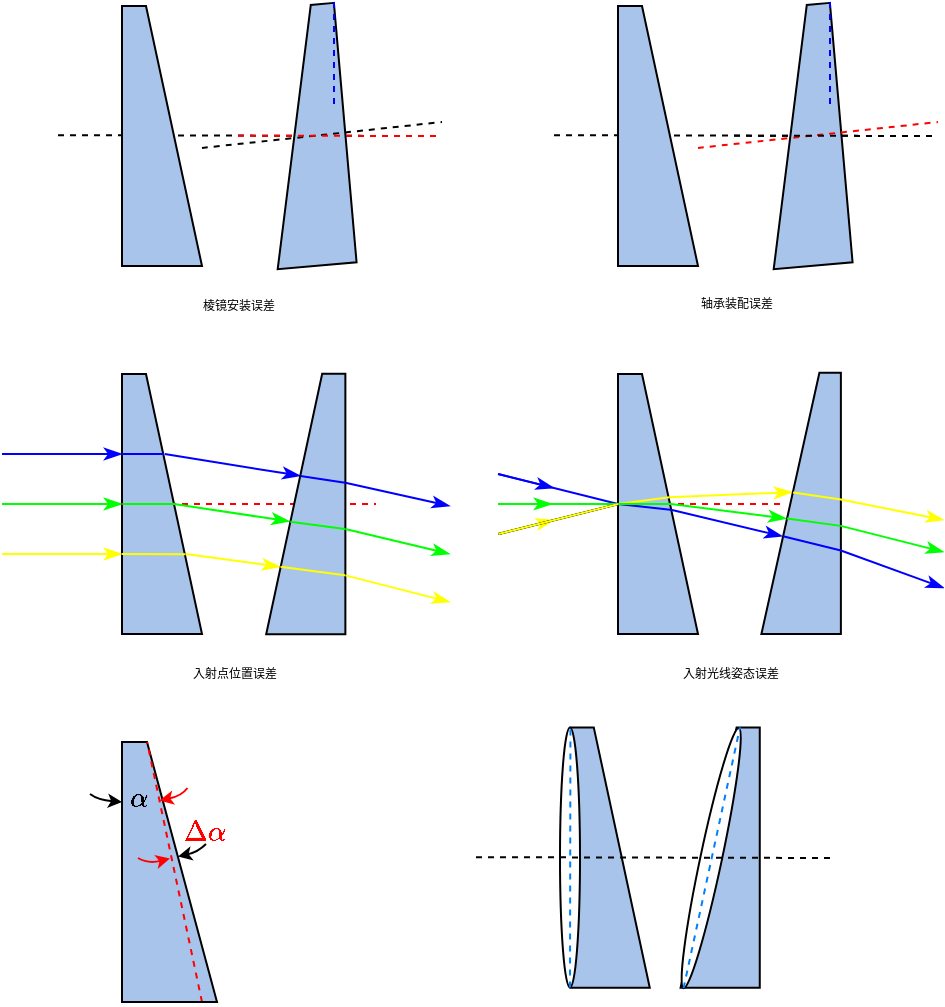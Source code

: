 <mxfile version="20.2.8" type="github">
  <diagram id="E9MvIbREFryEpwZpblNl" name="第 1 页">
    <mxGraphModel dx="404" dy="274" grid="1" gridSize="1" guides="1" tooltips="1" connect="1" arrows="1" fold="1" page="1" pageScale="1" pageWidth="827" pageHeight="1169" math="1" shadow="0">
      <root>
        <mxCell id="0" />
        <mxCell id="1" parent="0" />
        <mxCell id="FLT7gCXpaoDRiRNvlhls-10" value="" style="endArrow=none;dashed=1;html=1;rounded=0;" parent="1" edge="1">
          <mxGeometry width="50" height="50" relative="1" as="geometry">
            <mxPoint x="168" y="390.58" as="sourcePoint" />
            <mxPoint x="345" y="391" as="targetPoint" />
          </mxGeometry>
        </mxCell>
        <mxCell id="FLT7gCXpaoDRiRNvlhls-18" value="" style="shape=image;html=1;verticalAlign=top;verticalLabelPosition=bottom;labelBackgroundColor=#ffffff;imageAspect=0;aspect=fixed;image=https://cdn2.iconfinder.com/data/icons/font-awesome/1792/rotate-left-128.png;rounded=0;imageBackground=none;imageBorder=none;fontColor=#000000;perimeterSpacing=0;noLabel=0;direction=east;metaEdit=0;backgroundOutline=0;" parent="1" vertex="1">
          <mxGeometry x="324" y="379.19" width="23.63" height="23.63" as="geometry" />
        </mxCell>
        <mxCell id="FLT7gCXpaoDRiRNvlhls-52" value="" style="shape=manualInput;whiteSpace=wrap;html=1;rotation=90;size=28;rounded=0;fillColor=#A9C4EB;" parent="1" vertex="1">
          <mxGeometry x="155" y="555" width="130" height="40" as="geometry" />
        </mxCell>
        <mxCell id="FLT7gCXpaoDRiRNvlhls-71" value="" style="endArrow=none;dashed=1;html=1;rounded=0;strokeColor=#FF0000;" parent="1" edge="1">
          <mxGeometry width="50" height="50" relative="1" as="geometry">
            <mxPoint x="140" y="575" as="sourcePoint" />
            <mxPoint x="327" y="575" as="targetPoint" />
          </mxGeometry>
        </mxCell>
        <mxCell id="FLT7gCXpaoDRiRNvlhls-54" value="" style="endArrow=classicThin;html=1;rounded=0;fontFamily=微软雅黑;fontSize=6;fontColor=#000000;startSize=14;endSize=6;strokeColor=#00FF00;curved=1;entryX=0.5;entryY=1;entryDx=0;entryDy=0;endFill=1;" parent="1" target="FLT7gCXpaoDRiRNvlhls-52" edge="1">
          <mxGeometry width="50" height="50" relative="1" as="geometry">
            <mxPoint x="140" y="575" as="sourcePoint" />
            <mxPoint x="320" y="510" as="targetPoint" />
          </mxGeometry>
        </mxCell>
        <mxCell id="FLT7gCXpaoDRiRNvlhls-56" value="" style="endArrow=classicThin;html=1;rounded=0;fontFamily=微软雅黑;fontSize=6;fontColor=#000000;startSize=14;endSize=6;strokeColor=#0000FF;curved=1;entryX=0.5;entryY=1;entryDx=0;entryDy=0;endFill=1;" parent="1" edge="1">
          <mxGeometry width="50" height="50" relative="1" as="geometry">
            <mxPoint x="140" y="550" as="sourcePoint" />
            <mxPoint x="200" y="550" as="targetPoint" />
          </mxGeometry>
        </mxCell>
        <mxCell id="FLT7gCXpaoDRiRNvlhls-57" value="" style="endArrow=classicThin;html=1;rounded=0;fontFamily=微软雅黑;fontSize=6;fontColor=#000000;startSize=14;endSize=6;strokeColor=#FFFF00;curved=1;entryX=0.5;entryY=1;entryDx=0;entryDy=0;endFill=1;" parent="1" edge="1">
          <mxGeometry width="50" height="50" relative="1" as="geometry">
            <mxPoint x="140" y="600" as="sourcePoint" />
            <mxPoint x="200" y="600" as="targetPoint" />
          </mxGeometry>
        </mxCell>
        <mxCell id="FLT7gCXpaoDRiRNvlhls-66" value="" style="shape=manualInput;whiteSpace=wrap;html=1;rotation=90;size=28;rounded=0;fillColor=#A9C4EB;" parent="1" vertex="1">
          <mxGeometry x="403" y="555" width="130" height="40" as="geometry" />
        </mxCell>
        <mxCell id="FLT7gCXpaoDRiRNvlhls-72" value="" style="endArrow=classicThin;html=1;rounded=0;fontFamily=微软雅黑;fontSize=6;fontColor=#000000;startSize=14;endSize=6;strokeColor=#0000FF;curved=1;endFill=1;" parent="1" edge="1">
          <mxGeometry width="50" height="50" relative="1" as="geometry">
            <mxPoint x="388.1" y="560" as="sourcePoint" />
            <mxPoint x="416" y="567" as="targetPoint" />
          </mxGeometry>
        </mxCell>
        <mxCell id="FLT7gCXpaoDRiRNvlhls-73" value="" style="endArrow=none;html=1;rounded=0;fontFamily=微软雅黑;fontSize=6;fontColor=#000000;startSize=14;endSize=6;strokeColor=#0000FF;curved=1;exitX=0.5;exitY=1;exitDx=0;exitDy=0;" parent="1" source="FLT7gCXpaoDRiRNvlhls-66" edge="1">
          <mxGeometry width="50" height="50" relative="1" as="geometry">
            <mxPoint x="408" y="620" as="sourcePoint" />
            <mxPoint x="388" y="560" as="targetPoint" />
          </mxGeometry>
        </mxCell>
        <mxCell id="FLT7gCXpaoDRiRNvlhls-74" value="" style="endArrow=classicThin;html=1;rounded=0;fontFamily=微软雅黑;fontSize=6;fontColor=#000000;startSize=14;endSize=6;strokeColor=#FFFF00;curved=1;endFill=1;" parent="1" edge="1">
          <mxGeometry width="50" height="50" relative="1" as="geometry">
            <mxPoint x="388" y="590" as="sourcePoint" />
            <mxPoint x="416" y="583" as="targetPoint" />
          </mxGeometry>
        </mxCell>
        <mxCell id="FLT7gCXpaoDRiRNvlhls-75" value="" style="endArrow=none;html=1;rounded=0;fontFamily=微软雅黑;fontSize=6;fontColor=#000000;startSize=14;endSize=6;strokeColor=#000000;curved=1;exitX=0.5;exitY=1;exitDx=0;exitDy=0;" parent="1" edge="1">
          <mxGeometry width="50" height="50" relative="1" as="geometry">
            <mxPoint x="448.2" y="575.0" as="sourcePoint" />
            <mxPoint x="388.2" y="590" as="targetPoint" />
          </mxGeometry>
        </mxCell>
        <mxCell id="FLT7gCXpaoDRiRNvlhls-78" value="" style="endArrow=none;dashed=1;html=1;rounded=0;strokeColor=#FF0000;" parent="1" edge="1">
          <mxGeometry width="50" height="50" relative="1" as="geometry">
            <mxPoint x="388" y="574.94" as="sourcePoint" />
            <mxPoint x="531" y="575" as="targetPoint" />
          </mxGeometry>
        </mxCell>
        <mxCell id="FLT7gCXpaoDRiRNvlhls-76" value="" style="endArrow=none;html=1;rounded=0;fontFamily=微软雅黑;fontSize=6;fontColor=#000000;startSize=14;endSize=6;strokeColor=#00FF00;curved=1;exitX=0.5;exitY=1;exitDx=0;exitDy=0;" parent="1" source="FLT7gCXpaoDRiRNvlhls-66" edge="1">
          <mxGeometry width="50" height="50" relative="1" as="geometry">
            <mxPoint x="458" y="585" as="sourcePoint" />
            <mxPoint x="388" y="575" as="targetPoint" />
          </mxGeometry>
        </mxCell>
        <mxCell id="FLT7gCXpaoDRiRNvlhls-77" value="" style="endArrow=classicThin;html=1;rounded=0;fontFamily=微软雅黑;fontSize=6;fontColor=#000000;startSize=14;endSize=6;strokeColor=#00FF00;curved=1;endFill=1;" parent="1" edge="1">
          <mxGeometry width="50" height="50" relative="1" as="geometry">
            <mxPoint x="389.88" y="574.94" as="sourcePoint" />
            <mxPoint x="415" y="575" as="targetPoint" />
          </mxGeometry>
        </mxCell>
        <mxCell id="FLT7gCXpaoDRiRNvlhls-79" value="" style="endArrow=none;html=1;rounded=0;fontFamily=微软雅黑;fontSize=6;fontColor=#000000;startSize=14;endSize=6;strokeColor=#000000;curved=1;exitX=0.5;exitY=1;exitDx=0;exitDy=0;" parent="1" edge="1">
          <mxGeometry width="50" height="50" relative="1" as="geometry">
            <mxPoint x="448.2" y="575.0" as="sourcePoint" />
            <mxPoint x="388.2" y="590" as="targetPoint" />
          </mxGeometry>
        </mxCell>
        <mxCell id="FLT7gCXpaoDRiRNvlhls-80" value="" style="endArrow=none;html=1;rounded=0;fontFamily=微软雅黑;fontSize=6;fontColor=#000000;startSize=14;endSize=6;strokeColor=#FFFF00;curved=1;exitX=0.5;exitY=1;exitDx=0;exitDy=0;" parent="1" edge="1">
          <mxGeometry width="50" height="50" relative="1" as="geometry">
            <mxPoint x="448.2" y="575.0" as="sourcePoint" />
            <mxPoint x="388.2" y="590" as="targetPoint" />
          </mxGeometry>
        </mxCell>
        <mxCell id="FLT7gCXpaoDRiRNvlhls-81" value="" style="endArrow=none;html=1;rounded=0;fontFamily=微软雅黑;fontSize=6;fontColor=#000000;startSize=14;endSize=6;strokeColor=#FFFF00;curved=1;exitX=0.5;exitY=1;exitDx=0;exitDy=0;entryX=0.474;entryY=0.356;entryDx=0;entryDy=0;entryPerimeter=0;" parent="1" source="FLT7gCXpaoDRiRNvlhls-66" target="FLT7gCXpaoDRiRNvlhls-66" edge="1">
          <mxGeometry width="50" height="50" relative="1" as="geometry">
            <mxPoint x="485" y="582" as="sourcePoint" />
            <mxPoint x="504" y="558" as="targetPoint" />
          </mxGeometry>
        </mxCell>
        <mxCell id="FLT7gCXpaoDRiRNvlhls-82" value="" style="endArrow=none;html=1;rounded=0;fontFamily=微软雅黑;fontSize=6;fontColor=#000000;startSize=14;endSize=6;strokeColor=#0000FF;curved=1;exitX=0.523;exitY=0.318;exitDx=0;exitDy=0;entryX=0.5;entryY=1;entryDx=0;entryDy=0;exitPerimeter=0;" parent="1" source="FLT7gCXpaoDRiRNvlhls-66" target="FLT7gCXpaoDRiRNvlhls-66" edge="1">
          <mxGeometry width="50" height="50" relative="1" as="geometry">
            <mxPoint x="473.76" y="579.0" as="sourcePoint" />
            <mxPoint x="448.0" y="575.62" as="targetPoint" />
          </mxGeometry>
        </mxCell>
        <mxCell id="FLT7gCXpaoDRiRNvlhls-86" value="" style="endArrow=none;html=1;rounded=0;fontFamily=微软雅黑;fontSize=6;fontColor=#000000;startSize=14;endSize=6;strokeColor=#00FF00;curved=1;" parent="1" edge="1">
          <mxGeometry width="50" height="50" relative="1" as="geometry">
            <mxPoint x="448" y="574.98" as="sourcePoint" />
            <mxPoint x="475" y="574.98" as="targetPoint" />
          </mxGeometry>
        </mxCell>
        <mxCell id="FLT7gCXpaoDRiRNvlhls-87" value="" style="endArrow=classicThin;html=1;rounded=0;fontFamily=微软雅黑;fontSize=6;fontColor=#000000;startSize=6;endSize=6;strokeColor=#FFFF00;curved=1;exitX=0.474;exitY=0.356;exitDx=0;exitDy=0;exitPerimeter=0;endFill=1;entryX=0.457;entryY=0.387;entryDx=0;entryDy=0;entryPerimeter=0;" parent="1" source="FLT7gCXpaoDRiRNvlhls-66" target="EjsXjk1iRoXSMkVuqYEu-23" edge="1">
          <mxGeometry width="50" height="50" relative="1" as="geometry">
            <mxPoint x="474" y="571" as="sourcePoint" />
            <mxPoint x="514" y="570" as="targetPoint" />
          </mxGeometry>
        </mxCell>
        <mxCell id="FLT7gCXpaoDRiRNvlhls-88" value="" style="endArrow=classicThin;html=1;rounded=0;fontFamily=微软雅黑;fontSize=6;fontColor=#000000;startSize=6;endSize=6;strokeColor=#00FF00;curved=1;exitX=0.5;exitY=0.339;exitDx=0;exitDy=0;exitPerimeter=0;endFill=1;entryX=0.558;entryY=0.316;entryDx=0;entryDy=0;entryPerimeter=0;" parent="1" source="FLT7gCXpaoDRiRNvlhls-66" target="EjsXjk1iRoXSMkVuqYEu-23" edge="1">
          <mxGeometry width="50" height="50" relative="1" as="geometry">
            <mxPoint x="477" y="579" as="sourcePoint" />
            <mxPoint x="514" y="580" as="targetPoint" />
          </mxGeometry>
        </mxCell>
        <mxCell id="FLT7gCXpaoDRiRNvlhls-89" value="" style="endArrow=none;html=1;rounded=0;fontFamily=微软雅黑;fontSize=6;fontColor=#000000;startSize=6;endSize=6;strokeColor=#0000FF;curved=1;entryX=0.523;entryY=0.324;entryDx=0;entryDy=0;entryPerimeter=0;startArrow=classicThin;startFill=1;exitX=0.626;exitY=0.266;exitDx=0;exitDy=0;exitPerimeter=0;" parent="1" source="EjsXjk1iRoXSMkVuqYEu-23" target="FLT7gCXpaoDRiRNvlhls-66" edge="1">
          <mxGeometry width="50" height="50" relative="1" as="geometry">
            <mxPoint x="513" y="587" as="sourcePoint" />
            <mxPoint x="475" y="578" as="targetPoint" />
          </mxGeometry>
        </mxCell>
        <mxCell id="EjsXjk1iRoXSMkVuqYEu-2" value="" style="endArrow=none;html=1;startSize=6;strokeColor=#0000FF;rounded=0;" parent="1" edge="1">
          <mxGeometry width="50" height="50" relative="1" as="geometry">
            <mxPoint x="200" y="550" as="sourcePoint" />
            <mxPoint x="221" y="550" as="targetPoint" />
          </mxGeometry>
        </mxCell>
        <mxCell id="EjsXjk1iRoXSMkVuqYEu-3" value="" style="endArrow=none;html=1;startSize=6;strokeColor=#00FF00;rounded=0;" parent="1" edge="1">
          <mxGeometry width="50" height="50" relative="1" as="geometry">
            <mxPoint x="200.36" y="574.99" as="sourcePoint" />
            <mxPoint x="226" y="575" as="targetPoint" />
          </mxGeometry>
        </mxCell>
        <mxCell id="EjsXjk1iRoXSMkVuqYEu-4" value="" style="endArrow=none;html=1;startSize=6;strokeColor=#FFFF00;rounded=0;entryX=0.693;entryY=0.205;entryDx=0;entryDy=0;entryPerimeter=0;" parent="1" target="FLT7gCXpaoDRiRNvlhls-52" edge="1">
          <mxGeometry width="50" height="50" relative="1" as="geometry">
            <mxPoint x="200" y="600" as="sourcePoint" />
            <mxPoint x="225.64" y="600.01" as="targetPoint" />
          </mxGeometry>
        </mxCell>
        <mxCell id="EjsXjk1iRoXSMkVuqYEu-6" value="" style="endArrow=classicThin;html=1;rounded=0;fontFamily=微软雅黑;fontSize=6;fontColor=#000000;startSize=6;endSize=6;strokeColor=#0000FF;curved=1;exitX=0.5;exitY=0.339;exitDx=0;exitDy=0;exitPerimeter=0;endFill=1;entryX=0.392;entryY=0.433;entryDx=0;entryDy=0;entryPerimeter=0;" parent="1" target="EjsXjk1iRoXSMkVuqYEu-11" edge="1">
          <mxGeometry width="50" height="50" relative="1" as="geometry">
            <mxPoint x="221.36" y="550" as="sourcePoint" />
            <mxPoint x="260.92" y="555" as="targetPoint" />
          </mxGeometry>
        </mxCell>
        <mxCell id="EjsXjk1iRoXSMkVuqYEu-7" value="" style="endArrow=classicThin;html=1;rounded=0;fontFamily=微软雅黑;fontSize=6;fontColor=#000000;startSize=6;endSize=6;strokeColor=#00FF00;curved=1;exitX=0.5;exitY=0.339;exitDx=0;exitDy=0;exitPerimeter=0;endFill=1;entryX=0.567;entryY=0.296;entryDx=0;entryDy=0;entryPerimeter=0;" parent="1" target="EjsXjk1iRoXSMkVuqYEu-11" edge="1">
          <mxGeometry width="50" height="50" relative="1" as="geometry">
            <mxPoint x="226.0" y="575" as="sourcePoint" />
            <mxPoint x="265.56" y="580" as="targetPoint" />
          </mxGeometry>
        </mxCell>
        <mxCell id="EjsXjk1iRoXSMkVuqYEu-8" value="" style="endArrow=classicThin;html=1;rounded=0;fontFamily=微软雅黑;fontSize=6;fontColor=#000000;startSize=6;endSize=6;strokeColor=#FFFF00;curved=1;exitX=0.5;exitY=0.339;exitDx=0;exitDy=0;exitPerimeter=0;endFill=1;entryX=0.741;entryY=0.177;entryDx=0;entryDy=0;entryPerimeter=0;" parent="1" target="EjsXjk1iRoXSMkVuqYEu-11" edge="1">
          <mxGeometry width="50" height="50" relative="1" as="geometry">
            <mxPoint x="232.0" y="600" as="sourcePoint" />
            <mxPoint x="271.56" y="605" as="targetPoint" />
          </mxGeometry>
        </mxCell>
        <mxCell id="EjsXjk1iRoXSMkVuqYEu-9" value="入射点位置误差" style="text;html=1;resizable=0;autosize=1;align=center;verticalAlign=middle;points=[];fillColor=none;strokeColor=none;rounded=0;fontSize=6;fontColor=#000000;fontFamily=微软雅黑;" parent="1" vertex="1">
          <mxGeometry x="204.13" y="646" width="103" height="27" as="geometry" />
        </mxCell>
        <mxCell id="EjsXjk1iRoXSMkVuqYEu-10" value="入射光线姿态误差" style="text;html=1;resizable=0;autosize=1;align=center;verticalAlign=middle;points=[];fillColor=none;strokeColor=none;rounded=0;fontSize=6;fontColor=#000000;fontFamily=微软雅黑;" parent="1" vertex="1">
          <mxGeometry x="446" y="646" width="115" height="27" as="geometry" />
        </mxCell>
        <mxCell id="EjsXjk1iRoXSMkVuqYEu-11" value="" style="shape=manualInput;whiteSpace=wrap;html=1;rotation=90;size=28;flipH=0;flipV=1;rounded=0;fillColor=#A9C4EB;" parent="1" vertex="1">
          <mxGeometry x="226.8" y="555.21" width="130.18" height="39.59" as="geometry" />
        </mxCell>
        <mxCell id="EjsXjk1iRoXSMkVuqYEu-12" value="" style="endArrow=none;html=1;startSize=6;strokeColor=#0000FF;rounded=0;exitX=0.392;exitY=0.432;exitDx=0;exitDy=0;exitPerimeter=0;entryX=0.418;entryY=0.997;entryDx=0;entryDy=0;entryPerimeter=0;" parent="1" source="EjsXjk1iRoXSMkVuqYEu-11" target="EjsXjk1iRoXSMkVuqYEu-11" edge="1">
          <mxGeometry width="50" height="50" relative="1" as="geometry">
            <mxPoint x="284" y="558" as="sourcePoint" />
            <mxPoint x="309" y="562" as="targetPoint" />
          </mxGeometry>
        </mxCell>
        <mxCell id="EjsXjk1iRoXSMkVuqYEu-13" value="" style="endArrow=none;html=1;startSize=6;strokeColor=#00FF00;rounded=0;exitX=0.568;exitY=0.304;exitDx=0;exitDy=0;exitPerimeter=0;entryX=0.596;entryY=0.994;entryDx=0;entryDy=0;entryPerimeter=0;" parent="1" source="EjsXjk1iRoXSMkVuqYEu-11" target="EjsXjk1iRoXSMkVuqYEu-11" edge="1">
          <mxGeometry width="50" height="50" relative="1" as="geometry">
            <mxPoint x="277.997" y="581.002" as="sourcePoint" />
            <mxPoint x="303.529" y="584.529" as="targetPoint" />
          </mxGeometry>
        </mxCell>
        <mxCell id="EjsXjk1iRoXSMkVuqYEu-14" value="" style="endArrow=none;html=1;startSize=6;strokeColor=#FFFF00;rounded=0;exitX=0.741;exitY=0.18;exitDx=0;exitDy=0;exitPerimeter=0;entryX=0.774;entryY=0.996;entryDx=0;entryDy=0;entryPerimeter=0;" parent="1" source="EjsXjk1iRoXSMkVuqYEu-11" target="EjsXjk1iRoXSMkVuqYEu-11" edge="1">
          <mxGeometry width="50" height="50" relative="1" as="geometry">
            <mxPoint x="272.003" y="605.001" as="sourcePoint" />
            <mxPoint x="303.184" y="608.8" as="targetPoint" />
          </mxGeometry>
        </mxCell>
        <mxCell id="EjsXjk1iRoXSMkVuqYEu-17" value="" style="endArrow=classicThin;html=1;rounded=0;fontFamily=微软雅黑;fontSize=6;fontColor=#000000;startSize=6;endSize=6;strokeColor=#0000FF;curved=1;exitX=0.418;exitY=1;exitDx=0;exitDy=0;exitPerimeter=0;endFill=1;" parent="1" source="EjsXjk1iRoXSMkVuqYEu-11" edge="1">
          <mxGeometry width="50" height="50" relative="1" as="geometry">
            <mxPoint x="309.0" y="561" as="sourcePoint" />
            <mxPoint x="364" y="576" as="targetPoint" />
          </mxGeometry>
        </mxCell>
        <mxCell id="EjsXjk1iRoXSMkVuqYEu-19" value="" style="endArrow=classicThin;html=1;rounded=0;fontFamily=微软雅黑;fontSize=6;fontColor=#000000;startSize=6;endSize=6;strokeColor=#00FF00;curved=1;exitX=0.596;exitY=0.999;exitDx=0;exitDy=0;exitPerimeter=0;endFill=1;" parent="1" source="EjsXjk1iRoXSMkVuqYEu-11" edge="1">
          <mxGeometry width="50" height="50" relative="1" as="geometry">
            <mxPoint x="308.995" y="584.999" as="sourcePoint" />
            <mxPoint x="364" y="600" as="targetPoint" />
          </mxGeometry>
        </mxCell>
        <mxCell id="EjsXjk1iRoXSMkVuqYEu-22" value="" style="endArrow=classicThin;html=1;rounded=0;fontFamily=微软雅黑;fontSize=6;fontColor=#000000;startSize=6;endSize=6;strokeColor=#FFFF00;curved=1;exitX=0.774;exitY=1;exitDx=0;exitDy=0;exitPerimeter=0;endFill=1;" parent="1" source="EjsXjk1iRoXSMkVuqYEu-11" edge="1">
          <mxGeometry width="50" height="50" relative="1" as="geometry">
            <mxPoint x="309.0" y="610.0" as="sourcePoint" />
            <mxPoint x="364" y="624" as="targetPoint" />
          </mxGeometry>
        </mxCell>
        <mxCell id="EjsXjk1iRoXSMkVuqYEu-23" value="" style="shape=manualInput;whiteSpace=wrap;html=1;rotation=90;size=29;flipH=0;flipV=1;rounded=0;fillColor=#A9C4EB;" parent="1" vertex="1">
          <mxGeometry x="474.23" y="554.83" width="130.68" height="39.74" as="geometry" />
        </mxCell>
        <mxCell id="EjsXjk1iRoXSMkVuqYEu-24" value="" style="endArrow=none;html=1;startSize=6;strokeColor=#FFFF00;rounded=0;exitX=0.458;exitY=0.398;exitDx=0;exitDy=0;exitPerimeter=0;entryX=0.485;entryY=1.002;entryDx=0;entryDy=0;entryPerimeter=0;" parent="1" source="EjsXjk1iRoXSMkVuqYEu-23" target="EjsXjk1iRoXSMkVuqYEu-23" edge="1">
          <mxGeometry width="50" height="50" relative="1" as="geometry">
            <mxPoint x="534.998" y="568.996" as="sourcePoint" />
            <mxPoint x="557.366" y="572.38" as="targetPoint" />
          </mxGeometry>
        </mxCell>
        <mxCell id="EjsXjk1iRoXSMkVuqYEu-27" value="" style="endArrow=none;html=1;startSize=6;strokeColor=#00FF00;rounded=0;entryX=0.586;entryY=0.998;entryDx=0;entryDy=0;entryPerimeter=0;exitX=0.558;exitY=0.321;exitDx=0;exitDy=0;exitPerimeter=0;" parent="1" source="EjsXjk1iRoXSMkVuqYEu-23" target="EjsXjk1iRoXSMkVuqYEu-23" edge="1">
          <mxGeometry width="50" height="50" relative="1" as="geometry">
            <mxPoint x="532" y="582" as="sourcePoint" />
            <mxPoint x="555.999" y="585.53" as="targetPoint" />
          </mxGeometry>
        </mxCell>
        <mxCell id="EjsXjk1iRoXSMkVuqYEu-28" value="" style="endArrow=none;html=1;startSize=6;strokeColor=#0000FF;rounded=0;exitX=0.626;exitY=0.272;exitDx=0;exitDy=0;exitPerimeter=0;entryX=0.68;entryY=1.001;entryDx=0;entryDy=0;entryPerimeter=0;" parent="1" source="EjsXjk1iRoXSMkVuqYEu-23" target="EjsXjk1iRoXSMkVuqYEu-23" edge="1">
          <mxGeometry width="50" height="50" relative="1" as="geometry">
            <mxPoint x="530.997" y="591.139" as="sourcePoint" />
            <mxPoint x="559" y="598" as="targetPoint" />
          </mxGeometry>
        </mxCell>
        <mxCell id="EjsXjk1iRoXSMkVuqYEu-29" value="" style="endArrow=classicThin;html=1;rounded=0;fontFamily=微软雅黑;fontSize=6;fontColor=#000000;startSize=6;endSize=6;strokeColor=#0000FF;curved=1;endFill=1;exitX=0.68;exitY=1;exitDx=0;exitDy=0;exitPerimeter=0;" parent="1" source="EjsXjk1iRoXSMkVuqYEu-23" edge="1">
          <mxGeometry width="50" height="50" relative="1" as="geometry">
            <mxPoint x="559" y="598" as="sourcePoint" />
            <mxPoint x="611" y="617" as="targetPoint" />
          </mxGeometry>
        </mxCell>
        <mxCell id="EjsXjk1iRoXSMkVuqYEu-30" value="" style="endArrow=classicThin;html=1;rounded=0;fontFamily=微软雅黑;fontSize=6;fontColor=#000000;startSize=6;endSize=6;strokeColor=#00FF00;curved=1;endFill=1;exitX=0.586;exitY=0.997;exitDx=0;exitDy=0;exitPerimeter=0;" parent="1" source="EjsXjk1iRoXSMkVuqYEu-23" edge="1">
          <mxGeometry width="50" height="50" relative="1" as="geometry">
            <mxPoint x="559" y="586" as="sourcePoint" />
            <mxPoint x="611" y="599" as="targetPoint" />
          </mxGeometry>
        </mxCell>
        <mxCell id="EjsXjk1iRoXSMkVuqYEu-31" value="" style="endArrow=classicThin;html=1;rounded=0;fontFamily=微软雅黑;fontSize=6;fontColor=#000000;startSize=6;endSize=6;strokeColor=#FFFF00;curved=1;exitX=0.485;exitY=0.999;exitDx=0;exitDy=0;exitPerimeter=0;endFill=1;" parent="1" source="EjsXjk1iRoXSMkVuqYEu-23" edge="1">
          <mxGeometry width="50" height="50" relative="1" as="geometry">
            <mxPoint x="559.005" y="573.004" as="sourcePoint" />
            <mxPoint x="611" y="583" as="targetPoint" />
          </mxGeometry>
        </mxCell>
        <mxCell id="EjsXjk1iRoXSMkVuqYEu-32" value="" style="shape=manualInput;whiteSpace=wrap;html=1;rotation=90;size=28;rounded=0;fillColor=#A9C4EB;" parent="1" vertex="1">
          <mxGeometry x="155" y="371" width="130" height="40" as="geometry" />
        </mxCell>
        <mxCell id="EjsXjk1iRoXSMkVuqYEu-33" value="" style="shape=manualInput;whiteSpace=wrap;html=1;rotation=85;size=28;flipH=0;flipV=1;rounded=0;fillColor=#A9C4EB;" parent="1" vertex="1">
          <mxGeometry x="226.8" y="371.21" width="130.18" height="39.59" as="geometry" />
        </mxCell>
        <mxCell id="FLT7gCXpaoDRiRNvlhls-49" value="" style="endArrow=none;dashed=1;html=1;rounded=0;fontSize=12;startSize=14;endSize=14;curved=1;fillColor=#f8cecc;strokeColor=#000000;" parent="1" edge="1">
          <mxGeometry width="50" height="50" relative="1" as="geometry">
            <mxPoint x="240" y="396.97" as="sourcePoint" />
            <mxPoint x="360" y="384" as="targetPoint" />
          </mxGeometry>
        </mxCell>
        <mxCell id="FLT7gCXpaoDRiRNvlhls-45" value="" style="endArrow=none;dashed=1;html=1;rounded=0;strokeColor=#FF0000;" parent="1" edge="1">
          <mxGeometry width="50" height="50" relative="1" as="geometry">
            <mxPoint x="258" y="390.84" as="sourcePoint" />
            <mxPoint x="357" y="391" as="targetPoint" />
          </mxGeometry>
        </mxCell>
        <mxCell id="EjsXjk1iRoXSMkVuqYEu-38" value="" style="endArrow=none;dashed=1;html=1;rounded=0;startSize=6;strokeColor=#0000FF;" parent="1" edge="1">
          <mxGeometry width="50" height="50" relative="1" as="geometry">
            <mxPoint x="306" y="324" as="sourcePoint" />
            <mxPoint x="306" y="375" as="targetPoint" />
          </mxGeometry>
        </mxCell>
        <mxCell id="EjsXjk1iRoXSMkVuqYEu-39" value="棱镜安装误差" style="text;html=1;resizable=0;autosize=1;align=center;verticalAlign=middle;points=[];fillColor=none;strokeColor=none;rounded=0;fontSize=6;fontColor=#000000;fontFamily=微软雅黑;" parent="1" vertex="1">
          <mxGeometry x="212" y="462" width="91" height="27" as="geometry" />
        </mxCell>
        <mxCell id="EjsXjk1iRoXSMkVuqYEu-40" value="" style="endArrow=none;dashed=1;html=1;rounded=0;" parent="1" edge="1">
          <mxGeometry width="50" height="50" relative="1" as="geometry">
            <mxPoint x="416" y="390.58" as="sourcePoint" />
            <mxPoint x="593" y="391" as="targetPoint" />
          </mxGeometry>
        </mxCell>
        <mxCell id="EjsXjk1iRoXSMkVuqYEu-41" value="" style="shape=image;html=1;verticalAlign=top;verticalLabelPosition=bottom;labelBackgroundColor=#ffffff;imageAspect=0;aspect=fixed;image=https://cdn2.iconfinder.com/data/icons/font-awesome/1792/rotate-left-128.png;rounded=0;imageBackground=none;imageBorder=none;fontColor=#000000;perimeterSpacing=0;noLabel=0;direction=east;metaEdit=0;backgroundOutline=0;rotation=-15;" parent="1" vertex="1">
          <mxGeometry x="570.91" y="373" width="23.63" height="23.63" as="geometry" />
        </mxCell>
        <mxCell id="EjsXjk1iRoXSMkVuqYEu-42" value="" style="shape=manualInput;whiteSpace=wrap;html=1;rotation=90;size=28;rounded=0;fillColor=#A9C4EB;" parent="1" vertex="1">
          <mxGeometry x="403" y="371" width="130" height="40" as="geometry" />
        </mxCell>
        <mxCell id="EjsXjk1iRoXSMkVuqYEu-43" value="" style="shape=manualInput;whiteSpace=wrap;html=1;rotation=85;size=28;flipH=0;flipV=1;rounded=0;fillColor=#A9C4EB;" parent="1" vertex="1">
          <mxGeometry x="474.8" y="371.21" width="130.18" height="39.59" as="geometry" />
        </mxCell>
        <mxCell id="EjsXjk1iRoXSMkVuqYEu-44" value="" style="endArrow=none;dashed=1;html=1;rounded=0;fontSize=12;startSize=14;endSize=14;curved=1;fillColor=#f8cecc;strokeColor=#FF0000;" parent="1" edge="1">
          <mxGeometry width="50" height="50" relative="1" as="geometry">
            <mxPoint x="488" y="396.97" as="sourcePoint" />
            <mxPoint x="608" y="384" as="targetPoint" />
          </mxGeometry>
        </mxCell>
        <mxCell id="EjsXjk1iRoXSMkVuqYEu-45" value="" style="endArrow=none;dashed=1;html=1;rounded=0;strokeColor=#000000;" parent="1" edge="1">
          <mxGeometry width="50" height="50" relative="1" as="geometry">
            <mxPoint x="506" y="390.84" as="sourcePoint" />
            <mxPoint x="605" y="391" as="targetPoint" />
          </mxGeometry>
        </mxCell>
        <mxCell id="EjsXjk1iRoXSMkVuqYEu-46" value="" style="endArrow=none;dashed=1;html=1;rounded=0;startSize=6;strokeColor=#0000FF;" parent="1" edge="1">
          <mxGeometry width="50" height="50" relative="1" as="geometry">
            <mxPoint x="554" y="324" as="sourcePoint" />
            <mxPoint x="554" y="375" as="targetPoint" />
          </mxGeometry>
        </mxCell>
        <mxCell id="EjsXjk1iRoXSMkVuqYEu-48" value="轴承装配误差" style="text;html=1;resizable=0;autosize=1;align=center;verticalAlign=middle;points=[];fillColor=none;strokeColor=none;rounded=0;fontSize=6;fontColor=#000000;fontFamily=微软雅黑;" parent="1" vertex="1">
          <mxGeometry x="462" y="462" width="90" height="26" as="geometry" />
        </mxCell>
        <mxCell id="EjsXjk1iRoXSMkVuqYEu-49" value="" style="shape=manualInput;whiteSpace=wrap;html=1;rotation=90;size=35;rounded=0;fillColor=#A9C4EB;labelBorderColor=none;strokeColor=default;" parent="1" vertex="1">
          <mxGeometry x="158.75" y="735.25" width="130" height="47.5" as="geometry" />
        </mxCell>
        <mxCell id="EjsXjk1iRoXSMkVuqYEu-51" value="" style="shape=manualInput;whiteSpace=wrap;html=1;rotation=90;size=28;flipH=0;flipV=1;rounded=0;fillColor=#A9C4EB;" parent="1" vertex="1">
          <mxGeometry x="434" y="732" width="130.18" height="39.59" as="geometry" />
        </mxCell>
        <mxCell id="EjsXjk1iRoXSMkVuqYEu-52" value="" style="endArrow=none;dashed=1;html=1;rounded=0;startSize=6;strokeColor=#FF0000;exitX=1;exitY=0;exitDx=0;exitDy=0;entryX=0;entryY=0.736;entryDx=0;entryDy=0;entryPerimeter=0;" parent="1" target="EjsXjk1iRoXSMkVuqYEu-49" edge="1">
          <mxGeometry width="50" height="50" relative="1" as="geometry">
            <mxPoint x="240" y="824" as="sourcePoint" />
            <mxPoint x="212" y="694" as="targetPoint" />
          </mxGeometry>
        </mxCell>
        <mxCell id="EjsXjk1iRoXSMkVuqYEu-53" value="" style="endArrow=none;html=1;rounded=0;startSize=6;strokeColor=#000000;entryX=0;entryY=1;entryDx=0;entryDy=0;" parent="1" target="EjsXjk1iRoXSMkVuqYEu-49" edge="1">
          <mxGeometry width="50" height="50" relative="1" as="geometry">
            <mxPoint x="212" y="694" as="sourcePoint" />
            <mxPoint x="283" y="707" as="targetPoint" />
          </mxGeometry>
        </mxCell>
        <mxCell id="EjsXjk1iRoXSMkVuqYEu-54" value="" style="endArrow=none;html=1;rounded=0;startSize=6;strokeColor=#000000;entryX=0;entryY=1;entryDx=0;entryDy=0;exitX=1;exitY=1;exitDx=0;exitDy=0;" parent="1" source="EjsXjk1iRoXSMkVuqYEu-49" target="EjsXjk1iRoXSMkVuqYEu-49" edge="1">
          <mxGeometry width="50" height="50" relative="1" as="geometry">
            <mxPoint x="228" y="771" as="sourcePoint" />
            <mxPoint x="278" y="721" as="targetPoint" />
          </mxGeometry>
        </mxCell>
        <mxCell id="EjsXjk1iRoXSMkVuqYEu-55" value="" style="endArrow=none;html=1;rounded=0;startSize=6;strokeColor=#000000;exitX=1;exitY=1;exitDx=0;exitDy=0;entryX=1;entryY=0;entryDx=0;entryDy=0;" parent="1" source="EjsXjk1iRoXSMkVuqYEu-49" target="EjsXjk1iRoXSMkVuqYEu-49" edge="1">
          <mxGeometry width="50" height="50" relative="1" as="geometry">
            <mxPoint x="228" y="821" as="sourcePoint" />
            <mxPoint x="278" y="771" as="targetPoint" />
          </mxGeometry>
        </mxCell>
        <mxCell id="EjsXjk1iRoXSMkVuqYEu-56" value="" style="endArrow=classic;html=1;startSize=6;strokeColor=#FF0000;curved=1;endSize=4;" parent="1" edge="1">
          <mxGeometry width="50" height="50" relative="1" as="geometry">
            <mxPoint x="208" y="752" as="sourcePoint" />
            <mxPoint x="224" y="752.25" as="targetPoint" />
            <Array as="points">
              <mxPoint x="213" y="755" />
            </Array>
          </mxGeometry>
        </mxCell>
        <mxCell id="EjsXjk1iRoXSMkVuqYEu-57" value="" style="endArrow=classic;html=1;startSize=6;strokeColor=#000000;curved=1;endSize=4;" parent="1" edge="1">
          <mxGeometry width="50" height="50" relative="1" as="geometry">
            <mxPoint x="242" y="745" as="sourcePoint" />
            <mxPoint x="228" y="751.25" as="targetPoint" />
            <Array as="points">
              <mxPoint x="238" y="749" />
            </Array>
          </mxGeometry>
        </mxCell>
        <mxCell id="EjsXjk1iRoXSMkVuqYEu-58" value="\[\Delta \alpha \]" style="text;html=1;resizable=0;autosize=1;align=center;verticalAlign=middle;points=[];fillColor=none;strokeColor=none;rounded=0;labelBorderColor=none;fontColor=#FF0000;" parent="1" vertex="1">
          <mxGeometry x="189" y="725.25" width="103" height="27" as="geometry" />
        </mxCell>
        <mxCell id="EjsXjk1iRoXSMkVuqYEu-59" value="" style="endArrow=classic;html=1;startSize=6;strokeColor=#000000;curved=1;endSize=4;" parent="1" edge="1">
          <mxGeometry width="50" height="50" relative="1" as="geometry">
            <mxPoint x="184" y="720" as="sourcePoint" />
            <mxPoint x="200" y="724" as="targetPoint" />
            <Array as="points">
              <mxPoint x="188" y="723" />
            </Array>
          </mxGeometry>
        </mxCell>
        <mxCell id="EjsXjk1iRoXSMkVuqYEu-60" value="" style="endArrow=classic;html=1;startSize=6;strokeColor=#FF0000;curved=1;endSize=4;" parent="1" edge="1">
          <mxGeometry width="50" height="50" relative="1" as="geometry">
            <mxPoint x="232.75" y="717" as="sourcePoint" />
            <mxPoint x="218.75" y="723.25" as="targetPoint" />
            <Array as="points">
              <mxPoint x="229.75" y="721" />
            </Array>
          </mxGeometry>
        </mxCell>
        <mxCell id="EjsXjk1iRoXSMkVuqYEu-62" value="\[\alpha \]" style="text;html=1;resizable=0;autosize=1;align=center;verticalAlign=middle;points=[];fillColor=none;strokeColor=none;rounded=0;labelBorderColor=none;fontColor=#000000;" parent="1" vertex="1">
          <mxGeometry x="174" y="708.25" width="68" height="27" as="geometry" />
        </mxCell>
        <mxCell id="YVv9tRechuhIueabw6xa-1" value="" style="shape=manualInput;whiteSpace=wrap;html=1;rotation=90;size=28;flipH=0;flipV=0;rounded=0;fillColor=#A9C4EB;" vertex="1" parent="1">
          <mxGeometry x="379" y="732" width="130.18" height="39.59" as="geometry" />
        </mxCell>
        <mxCell id="YVv9tRechuhIueabw6xa-2" value="" style="ellipse;whiteSpace=wrap;html=1;" vertex="1" parent="1">
          <mxGeometry x="419" y="686.79" width="10" height="130" as="geometry" />
        </mxCell>
        <mxCell id="YVv9tRechuhIueabw6xa-3" value="" style="ellipse;whiteSpace=wrap;html=1;rotation=12;" vertex="1" parent="1">
          <mxGeometry x="489.21" y="685.54" width="10.78" height="133.02" as="geometry" />
        </mxCell>
        <mxCell id="YVv9tRechuhIueabw6xa-4" value="" style="endArrow=none;dashed=1;html=1;rounded=0;" edge="1" parent="1">
          <mxGeometry width="50" height="50" relative="1" as="geometry">
            <mxPoint x="377" y="751.58" as="sourcePoint" />
            <mxPoint x="554" y="752.0" as="targetPoint" />
          </mxGeometry>
        </mxCell>
        <mxCell id="YVv9tRechuhIueabw6xa-5" value="" style="endArrow=none;dashed=1;html=1;rounded=0;exitX=0.5;exitY=1;exitDx=0;exitDy=0;entryX=0;entryY=0.25;entryDx=0;entryDy=0;strokeWidth=1;strokeColor=#007FFF;" edge="1" parent="1" source="YVv9tRechuhIueabw6xa-3" target="EjsXjk1iRoXSMkVuqYEu-51">
          <mxGeometry width="50" height="50" relative="1" as="geometry">
            <mxPoint x="498" y="790" as="sourcePoint" />
            <mxPoint x="675" y="790.42" as="targetPoint" />
          </mxGeometry>
        </mxCell>
        <mxCell id="YVv9tRechuhIueabw6xa-6" value="" style="endArrow=none;dashed=1;html=1;rounded=0;exitX=0.5;exitY=1;exitDx=0;exitDy=0;entryX=0;entryY=0.25;entryDx=0;entryDy=0;strokeWidth=1;strokeColor=#007FFF;" edge="1" parent="1" source="YVv9tRechuhIueabw6xa-2">
          <mxGeometry width="50" height="50" relative="1" as="geometry">
            <mxPoint x="396.002" y="816.787" as="sourcePoint" />
            <mxPoint x="424.218" y="686.385" as="targetPoint" />
          </mxGeometry>
        </mxCell>
        <mxCell id="YVv9tRechuhIueabw6xa-7" value="" style="shape=image;html=1;verticalAlign=top;verticalLabelPosition=bottom;labelBackgroundColor=#ffffff;imageAspect=0;aspect=fixed;image=https://cdn2.iconfinder.com/data/icons/font-awesome/1792/rotate-left-128.png;rounded=0;imageBackground=none;imageBorder=none;fontColor=#000000;perimeterSpacing=0;noLabel=0;direction=east;metaEdit=0;backgroundOutline=0;" vertex="1" parent="1">
          <mxGeometry x="366" y="670" width="23.63" height="23.63" as="geometry" />
        </mxCell>
        <mxCell id="YVv9tRechuhIueabw6xa-9" value="" style="shape=image;html=1;verticalAlign=top;verticalLabelPosition=bottom;labelBackgroundColor=#ffffff;imageAspect=0;aspect=fixed;image=https://cdn2.iconfinder.com/data/icons/font-awesome/1792/rotate-left-128.png;rounded=0;imageBackground=none;imageBorder=none;fontColor=#000000;perimeterSpacing=0;noLabel=0;direction=east;metaEdit=0;backgroundOutline=0;" vertex="1" parent="1">
          <mxGeometry x="389" y="739.98" width="23.63" height="23.63" as="geometry" />
        </mxCell>
        <mxCell id="YVv9tRechuhIueabw6xa-10" value="" style="shape=image;html=1;verticalAlign=top;verticalLabelPosition=bottom;labelBackgroundColor=#ffffff;imageAspect=0;aspect=fixed;image=https://cdn2.iconfinder.com/data/icons/font-awesome/1792/rotate-left-128.png;rounded=0;imageBackground=none;imageBorder=none;fontColor=#000000;perimeterSpacing=0;noLabel=0;direction=east;metaEdit=0;backgroundOutline=0;" vertex="1" parent="1">
          <mxGeometry x="525" y="739.98" width="23.63" height="23.63" as="geometry" />
        </mxCell>
      </root>
    </mxGraphModel>
  </diagram>
</mxfile>
